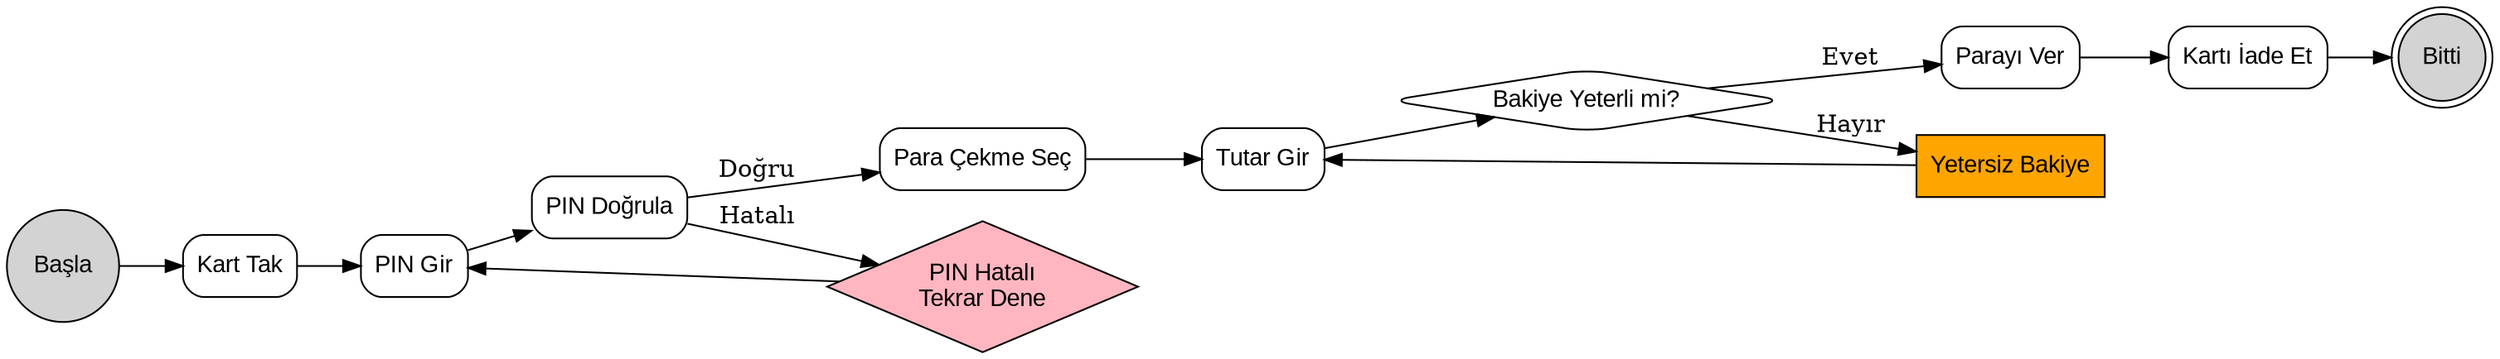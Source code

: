 digraph ATM_Withdrawal {
    rankdir=LR;
    node [shape=box, style=rounded, fontname="Arial"];

    Start [label="Başla", shape=circle, style=filled, fillcolor=lightgray];
    InsertCard [label="Kart Tak"];
    EnterPIN [label="PIN Gir"];
    VerifyPIN [label="PIN Doğrula"];
    InvalidPIN [label="PIN Hatalı\nTekrar Dene", shape=diamond, style=filled, fillcolor=lightpink];
    SelectWithdraw [label="Para Çekme Seç"];
    EnterAmount [label="Tutar Gir"];
    CheckBalance [label="Bakiye Yeterli mi?", shape=diamond];
    InsufficientFunds [label="Yetersiz Bakiye", shape=box, style=filled, fillcolor=orange];
    DispenseCash [label="Parayı Ver"];
    EjectCard [label="Kartı İade Et"];
    End [label="Bitti", shape=doublecircle, style=filled, fillcolor=lightgray];

    // Bağlantılar
    Start -> InsertCard -> EnterPIN -> VerifyPIN;
    VerifyPIN -> InvalidPIN [label="Hatalı"];
    InvalidPIN -> EnterPIN;

    VerifyPIN -> SelectWithdraw [label="Doğru"];
    SelectWithdraw -> EnterAmount -> CheckBalance;
    CheckBalance -> InsufficientFunds [label="Hayır"];
    InsufficientFunds -> EnterAmount;

    CheckBalance -> DispenseCash [label="Evet"];
    DispenseCash -> EjectCard -> End;
}
